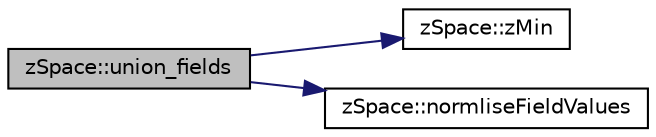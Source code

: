 digraph "zSpace::union_fields"
{
 // LATEX_PDF_SIZE
  edge [fontname="Helvetica",fontsize="10",labelfontname="Helvetica",labelfontsize="10"];
  node [fontname="Helvetica",fontsize="10",shape=record];
  rankdir="LR";
  Node193 [label="zSpace::union_fields",height=0.2,width=0.4,color="black", fillcolor="grey75", style="filled", fontcolor="black",tooltip="This method creates a union of the fields at the input buffers and stores them in the result buffer."];
  Node193 -> Node194 [color="midnightblue",fontsize="10",style="solid",fontname="Helvetica"];
  Node194 [label="zSpace::zMin",height=0.2,width=0.4,color="black", fillcolor="white", style="filled",URL="$group__z_core_utilities.html#ga2eb6fc5b163e7ebfbc3af744f9dfe8bd",tooltip="This method returns the minimum of the two input values."];
  Node193 -> Node195 [color="midnightblue",fontsize="10",style="solid",fontname="Helvetica"];
  Node195 [label="zSpace::normliseFieldValues",height=0.2,width=0.4,color="black", fillcolor="white", style="filled",URL="$group__z_field_utilities.html#ga84131697c81bb5c07afbe29dd7ca733a",tooltip="This method normalises the field values."];
}

